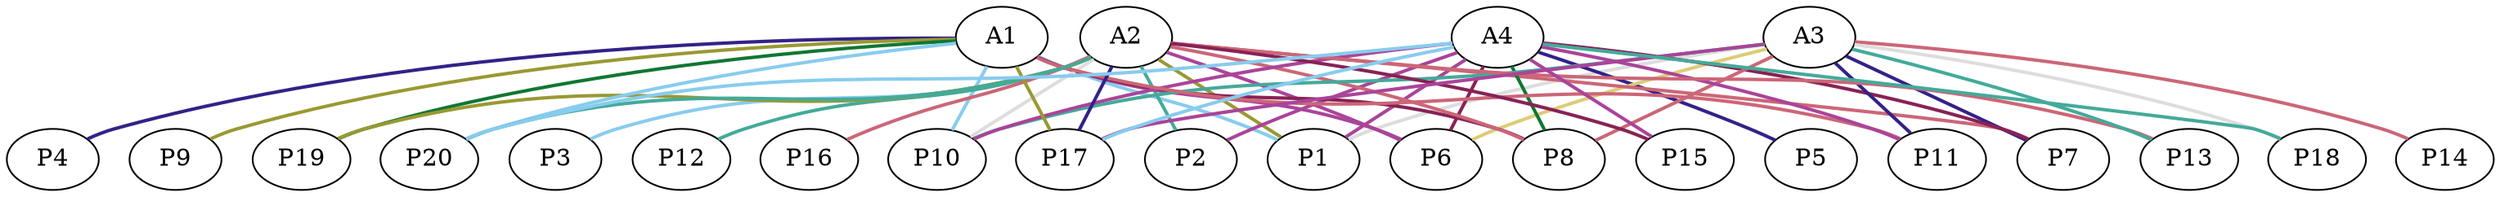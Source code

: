 graph {
	graph [rankdir=BT]
	A1
	A2
	A3
	A4
	P1
	P1 -- A3 [color="#DDDDDD" style=bold]
	P1 -- A1 [color="#88CCEE" style=bold]
	P1 -- A4 [color="#AA4499" style=bold]
	P1 -- A2 [color="#999933" style=bold]
	P2
	P2 -- A4 [color="#AA4499" style=bold]
	P2 -- A2 [color="#44AA99" style=bold]
	P3
	P3 -- A2 [color="#88CCEE" style=bold]
	P4
	P4 -- A1 [color="#332288" style=bold]
	P5
	P5 -- A4 [color="#332288" style=bold]
	P6
	P6 -- A3 [color="#DDCC77" style=bold]
	P6 -- A2 [color="#AA4499" style=bold]
	P6 -- A4 [color="#882255" style=bold]
	P6 -- A1 [color="#AA4499" style=bold]
	P7
	P7 -- A3 [color="#332288" style=bold]
	P7 -- A4 [color="#882255" style=bold]
	P7 -- A2 [color="#CC6677" style=bold]
	P8
	P8 -- A4 [color="#117733" style=bold]
	P8 -- A2 [color="#CC6677" style=bold]
	P8 -- A3 [color="#CC6677" style=bold]
	P8 -- A1 [color="#882255" style=bold]
	P9
	P9 -- A1 [color="#999933" style=bold]
	P10
	P10 -- A1 [color="#88CCEE" style=bold]
	P10 -- A2 [color="#DDDDDD" style=bold]
	P10 -- A4 [color="#AA4499" style=bold]
	P10 -- A3 [color="#44AA99" style=bold]
	P11
	P11 -- A4 [color="#AA4499" style=bold]
	P11 -- A1 [color="#CC6677" style=bold]
	P11 -- A3 [color="#332288" style=bold]
	P12
	P12 -- A2 [color="#44AA99" style=bold]
	P13
	P13 -- A3 [color="#44AA99" style=bold]
	P13 -- A2 [color="#CC6677" style=bold]
	P14
	P14 -- A3 [color="#CC6677" style=bold]
	P15
	P15 -- A4 [color="#AA4499" style=bold]
	P15 -- A2 [color="#882255" style=bold]
	P16
	P16 -- A2 [color="#CC6677" style=bold]
	P17
	P17 -- A2 [color="#332288" style=bold]
	P17 -- A1 [color="#999933" style=bold]
	P17 -- A3 [color="#AA4499" style=bold]
	P17 -- A4 [color="#88CCEE" style=bold]
	P18
	P18 -- A3 [color="#DDDDDD" style=bold]
	P18 -- A4 [color="#44AA99" style=bold]
	P19
	P19 -- A1 [color="#117733" style=bold]
	P19 -- A2 [color="#999933" style=bold]
	P20
	P20 -- A2 [color="#44AA99" style=bold]
	P20 -- A4 [color="#88CCEE" style=bold]
	P20 -- A1 [color="#88CCEE" style=bold]
}
